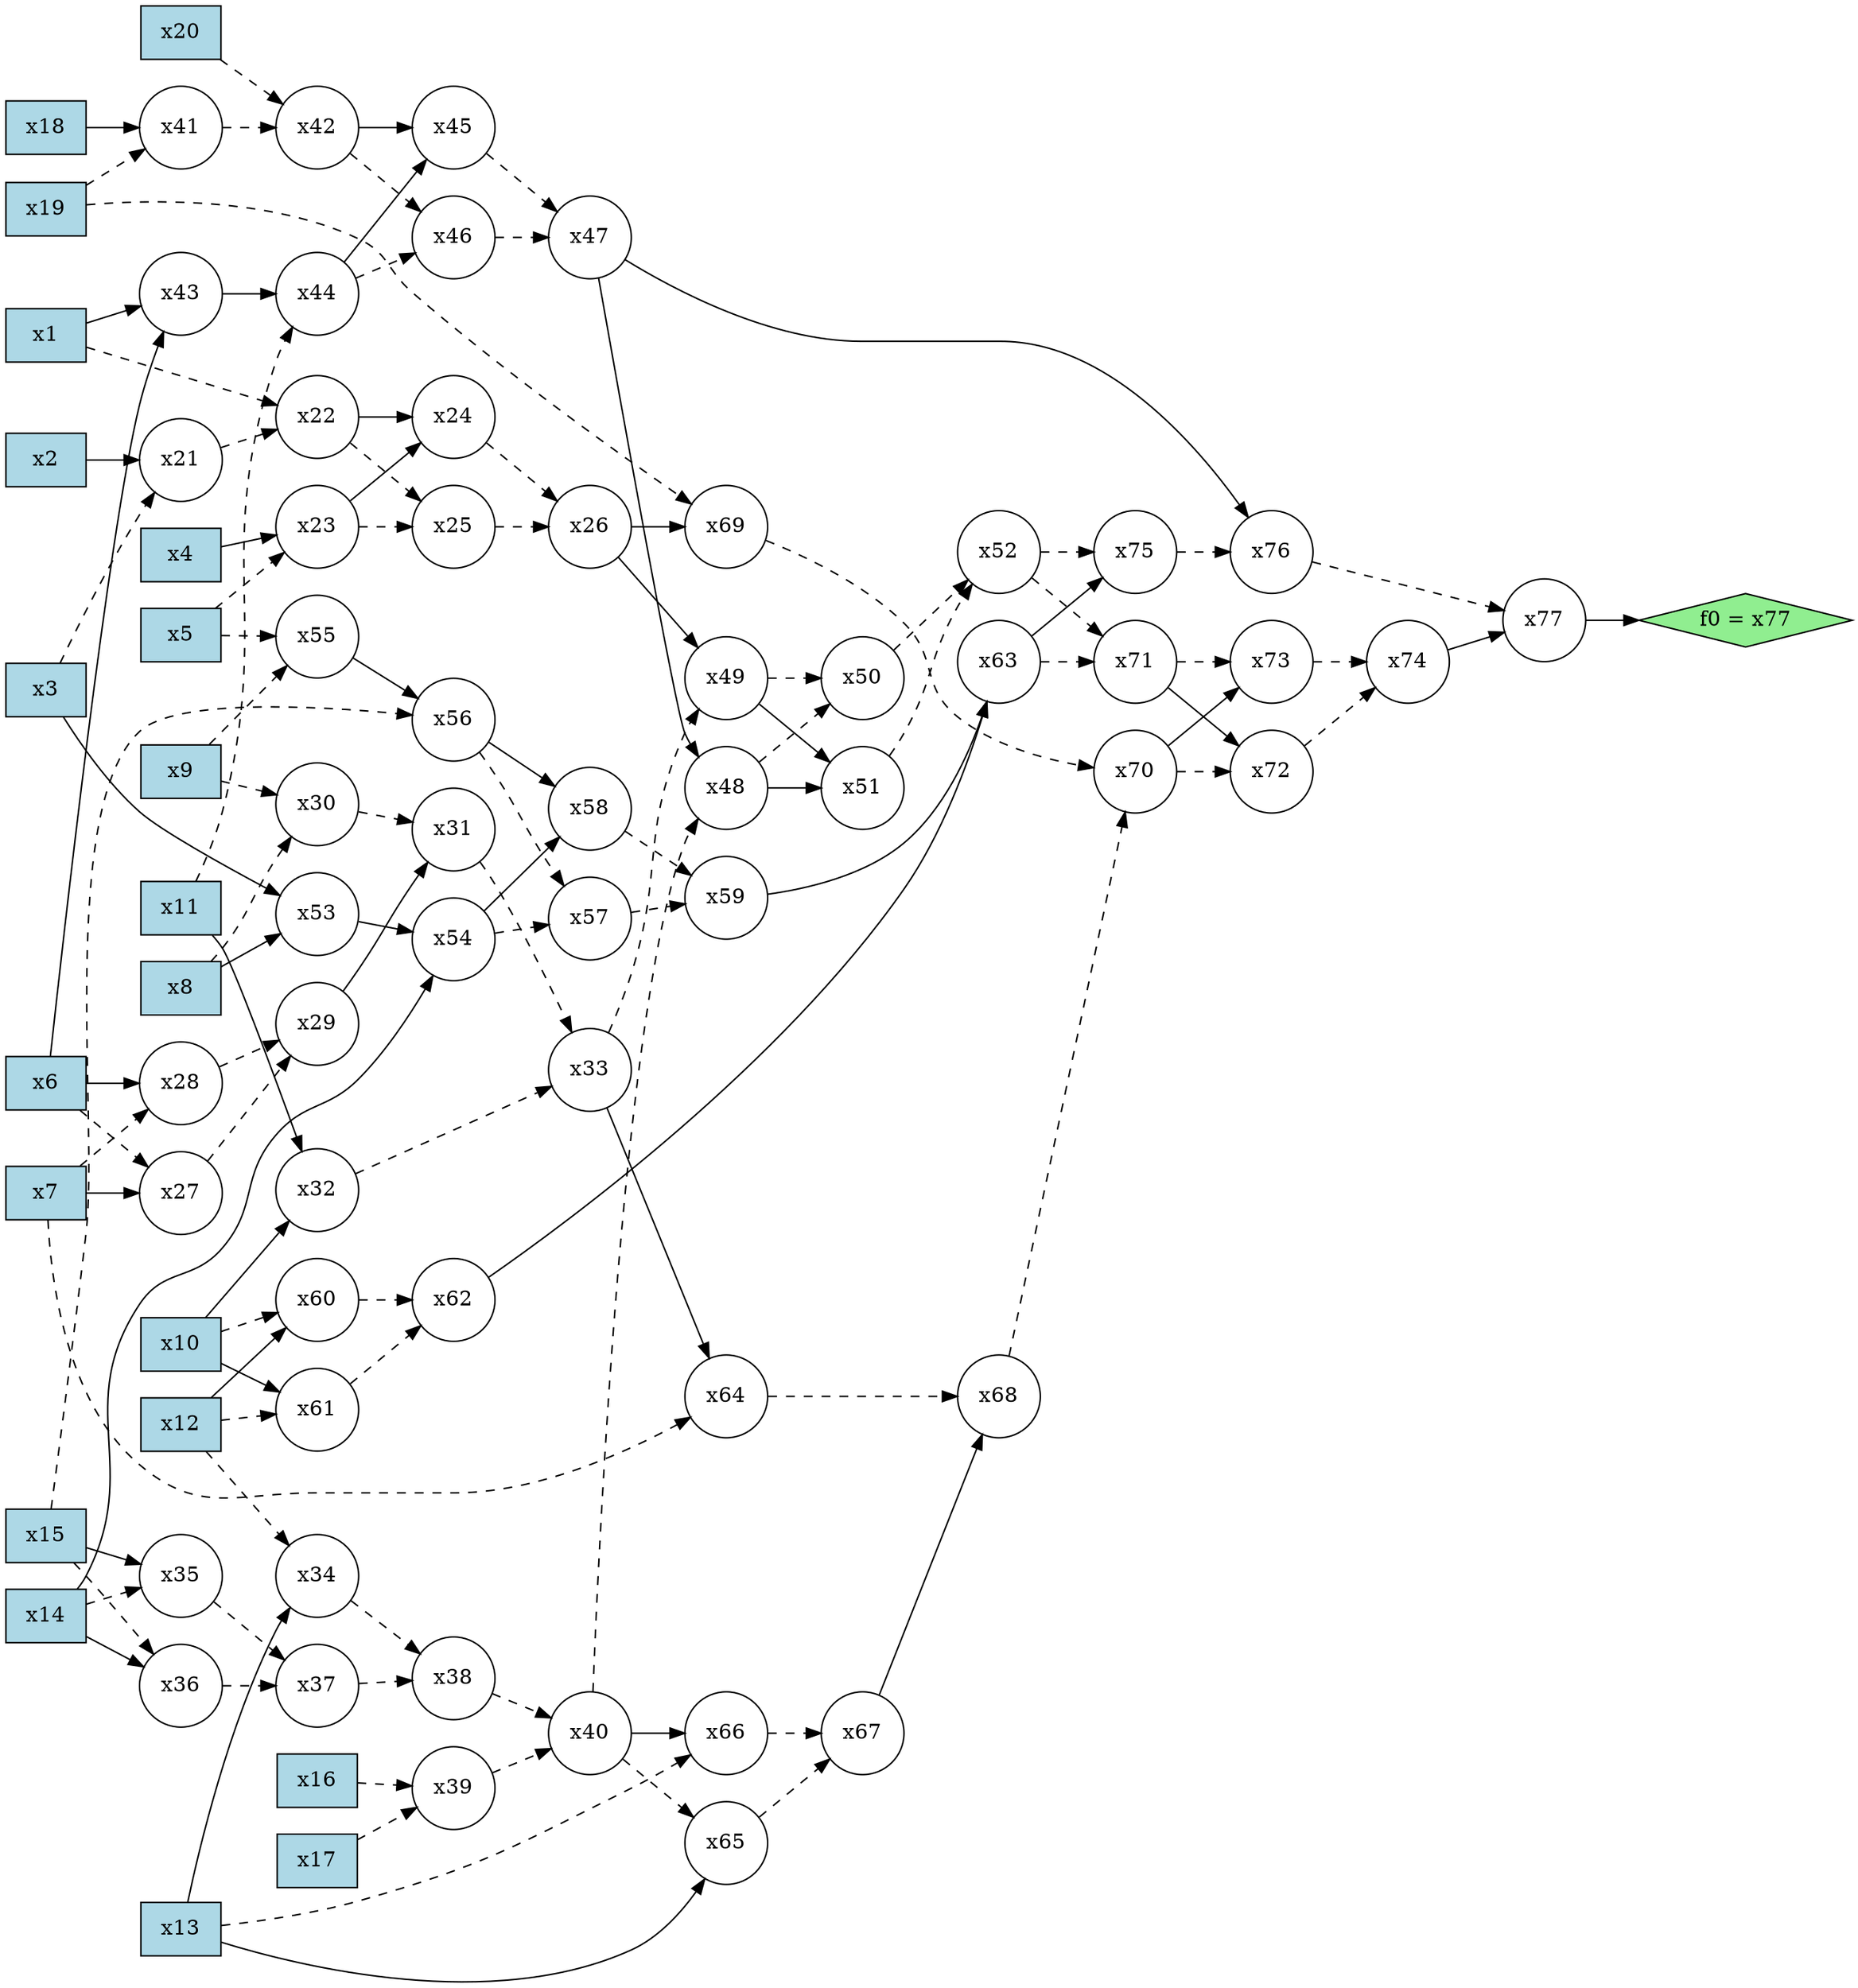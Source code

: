 digraph AIG {
  rankdir=LR;
  node [shape=circle];
  x1 [label="x1", shape=box, style=filled, fillcolor=lightblue];
  x2 [label="x2", shape=box, style=filled, fillcolor=lightblue];
  x3 [label="x3", shape=box, style=filled, fillcolor=lightblue];
  x4 [label="x4", shape=box, style=filled, fillcolor=lightblue];
  x5 [label="x5", shape=box, style=filled, fillcolor=lightblue];
  x6 [label="x6", shape=box, style=filled, fillcolor=lightblue];
  x7 [label="x7", shape=box, style=filled, fillcolor=lightblue];
  x8 [label="x8", shape=box, style=filled, fillcolor=lightblue];
  x9 [label="x9", shape=box, style=filled, fillcolor=lightblue];
  x10 [label="x10", shape=box, style=filled, fillcolor=lightblue];
  x11 [label="x11", shape=box, style=filled, fillcolor=lightblue];
  x12 [label="x12", shape=box, style=filled, fillcolor=lightblue];
  x13 [label="x13", shape=box, style=filled, fillcolor=lightblue];
  x14 [label="x14", shape=box, style=filled, fillcolor=lightblue];
  x15 [label="x15", shape=box, style=filled, fillcolor=lightblue];
  x16 [label="x16", shape=box, style=filled, fillcolor=lightblue];
  x17 [label="x17", shape=box, style=filled, fillcolor=lightblue];
  x18 [label="x18", shape=box, style=filled, fillcolor=lightblue];
  x19 [label="x19", shape=box, style=filled, fillcolor=lightblue];
  x20 [label="x20", shape=box, style=filled, fillcolor=lightblue];
  x21 [label="x21"];
  x2 -> x21 [style=solid];
  x3 -> x21 [style=dashed];
  x38 [label="x38"];
  x34 -> x38 [style=dashed];
  x37 -> x38 [style=dashed];
  x52 [label="x52"];
  x50 -> x52 [style=dashed];
  x51 -> x52 [style=dashed];
  x27 [label="x27"];
  x6 -> x27 [style=dashed];
  x7 -> x27 [style=solid];
  x37 [label="x37"];
  x35 -> x37 [style=dashed];
  x36 -> x37 [style=dashed];
  x69 [label="x69"];
  x19 -> x69 [style=dashed];
  x26 -> x69 [style=solid];
  x77 [label="x77"];
  x74 -> x77 [style=solid];
  x76 -> x77 [style=dashed];
  x24 [label="x24"];
  x22 -> x24 [style=solid];
  x23 -> x24 [style=solid];
  x28 [label="x28"];
  x6 -> x28 [style=solid];
  x7 -> x28 [style=dashed];
  x36 [label="x36"];
  x14 -> x36 [style=solid];
  x15 -> x36 [style=dashed];
  x48 [label="x48"];
  x40 -> x48 [style=dashed];
  x47 -> x48 [style=solid];
  x45 [label="x45"];
  x42 -> x45 [style=solid];
  x44 -> x45 [style=solid];
  x54 [label="x54"];
  x14 -> x54 [style=solid];
  x53 -> x54 [style=solid];
  x61 [label="x61"];
  x10 -> x61 [style=solid];
  x12 -> x61 [style=dashed];
  x70 [label="x70"];
  x68 -> x70 [style=dashed];
  x69 -> x70 [style=dashed];
  x74 [label="x74"];
  x72 -> x74 [style=dashed];
  x73 -> x74 [style=dashed];
  x63 [label="x63"];
  x59 -> x63 [style=solid];
  x62 -> x63 [style=solid];
  x57 [label="x57"];
  x54 -> x57 [style=dashed];
  x56 -> x57 [style=dashed];
  x35 [label="x35"];
  x14 -> x35 [style=dashed];
  x15 -> x35 [style=solid];
  x55 [label="x55"];
  x5 -> x55 [style=dashed];
  x9 -> x55 [style=dashed];
  x72 [label="x72"];
  x70 -> x72 [style=dashed];
  x71 -> x72 [style=solid];
  x43 [label="x43"];
  x1 -> x43 [style=solid];
  x6 -> x43 [style=solid];
  x50 [label="x50"];
  x48 -> x50 [style=dashed];
  x49 -> x50 [style=dashed];
  x75 [label="x75"];
  x52 -> x75 [style=dashed];
  x63 -> x75 [style=solid];
  x22 [label="x22"];
  x1 -> x22 [style=dashed];
  x21 -> x22 [style=dashed];
  x60 [label="x60"];
  x10 -> x60 [style=dashed];
  x12 -> x60 [style=solid];
  x73 [label="x73"];
  x70 -> x73 [style=solid];
  x71 -> x73 [style=dashed];
  x49 [label="x49"];
  x26 -> x49 [style=solid];
  x33 -> x49 [style=dashed];
  x51 [label="x51"];
  x48 -> x51 [style=solid];
  x49 -> x51 [style=solid];
  x47 [label="x47"];
  x45 -> x47 [style=dashed];
  x46 -> x47 [style=dashed];
  x76 [label="x76"];
  x47 -> x76 [style=solid];
  x75 -> x76 [style=dashed];
  x23 [label="x23"];
  x4 -> x23 [style=solid];
  x5 -> x23 [style=dashed];
  x32 [label="x32"];
  x10 -> x32 [style=solid];
  x11 -> x32 [style=solid];
  x41 [label="x41"];
  x18 -> x41 [style=solid];
  x19 -> x41 [style=dashed];
  x30 [label="x30"];
  x8 -> x30 [style=dashed];
  x9 -> x30 [style=dashed];
  x53 [label="x53"];
  x3 -> x53 [style=solid];
  x8 -> x53 [style=solid];
  x67 [label="x67"];
  x65 -> x67 [style=dashed];
  x66 -> x67 [style=dashed];
  x44 [label="x44"];
  x11 -> x44 [style=dashed];
  x43 -> x44 [style=solid];
  x59 [label="x59"];
  x57 -> x59 [style=dashed];
  x58 -> x59 [style=dashed];
  x62 [label="x62"];
  x60 -> x62 [style=dashed];
  x61 -> x62 [style=dashed];
  x39 [label="x39"];
  x16 -> x39 [style=dashed];
  x17 -> x39 [style=dashed];
  x58 [label="x58"];
  x54 -> x58 [style=solid];
  x56 -> x58 [style=solid];
  x64 [label="x64"];
  x7 -> x64 [style=dashed];
  x33 -> x64 [style=solid];
  x34 [label="x34"];
  x12 -> x34 [style=dashed];
  x13 -> x34 [style=solid];
  x26 [label="x26"];
  x24 -> x26 [style=dashed];
  x25 -> x26 [style=dashed];
  x31 [label="x31"];
  x29 -> x31 [style=solid];
  x30 -> x31 [style=dashed];
  x40 [label="x40"];
  x38 -> x40 [style=dashed];
  x39 -> x40 [style=dashed];
  x46 [label="x46"];
  x42 -> x46 [style=dashed];
  x44 -> x46 [style=dashed];
  x56 [label="x56"];
  x15 -> x56 [style=dashed];
  x55 -> x56 [style=solid];
  x65 [label="x65"];
  x13 -> x65 [style=solid];
  x40 -> x65 [style=dashed];
  x25 [label="x25"];
  x22 -> x25 [style=dashed];
  x23 -> x25 [style=dashed];
  x29 [label="x29"];
  x27 -> x29 [style=dashed];
  x28 -> x29 [style=dashed];
  x71 [label="x71"];
  x52 -> x71 [style=dashed];
  x63 -> x71 [style=dashed];
  x68 [label="x68"];
  x64 -> x68 [style=dashed];
  x67 -> x68 [style=solid];
  x42 [label="x42"];
  x20 -> x42 [style=dashed];
  x41 -> x42 [style=dashed];
  x33 [label="x33"];
  x31 -> x33 [style=dashed];
  x32 -> x33 [style=dashed];
  x66 [label="x66"];
  x13 -> x66 [style=dashed];
  x40 -> x66 [style=solid];
  f0 [label="f0 = x77", shape=diamond, style=filled, fillcolor=lightgreen];
  x77 -> f0 [style=solid];
}
